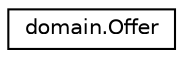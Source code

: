 digraph "Graphical Class Hierarchy"
{
 // LATEX_PDF_SIZE
  edge [fontname="Helvetica",fontsize="10",labelfontname="Helvetica",labelfontsize="10"];
  node [fontname="Helvetica",fontsize="10",shape=record];
  rankdir="LR";
  Node0 [label="domain.Offer",height=0.2,width=0.4,color="black", fillcolor="white", style="filled",URL="$classdomain_1_1Offer.html",tooltip=" "];
}
